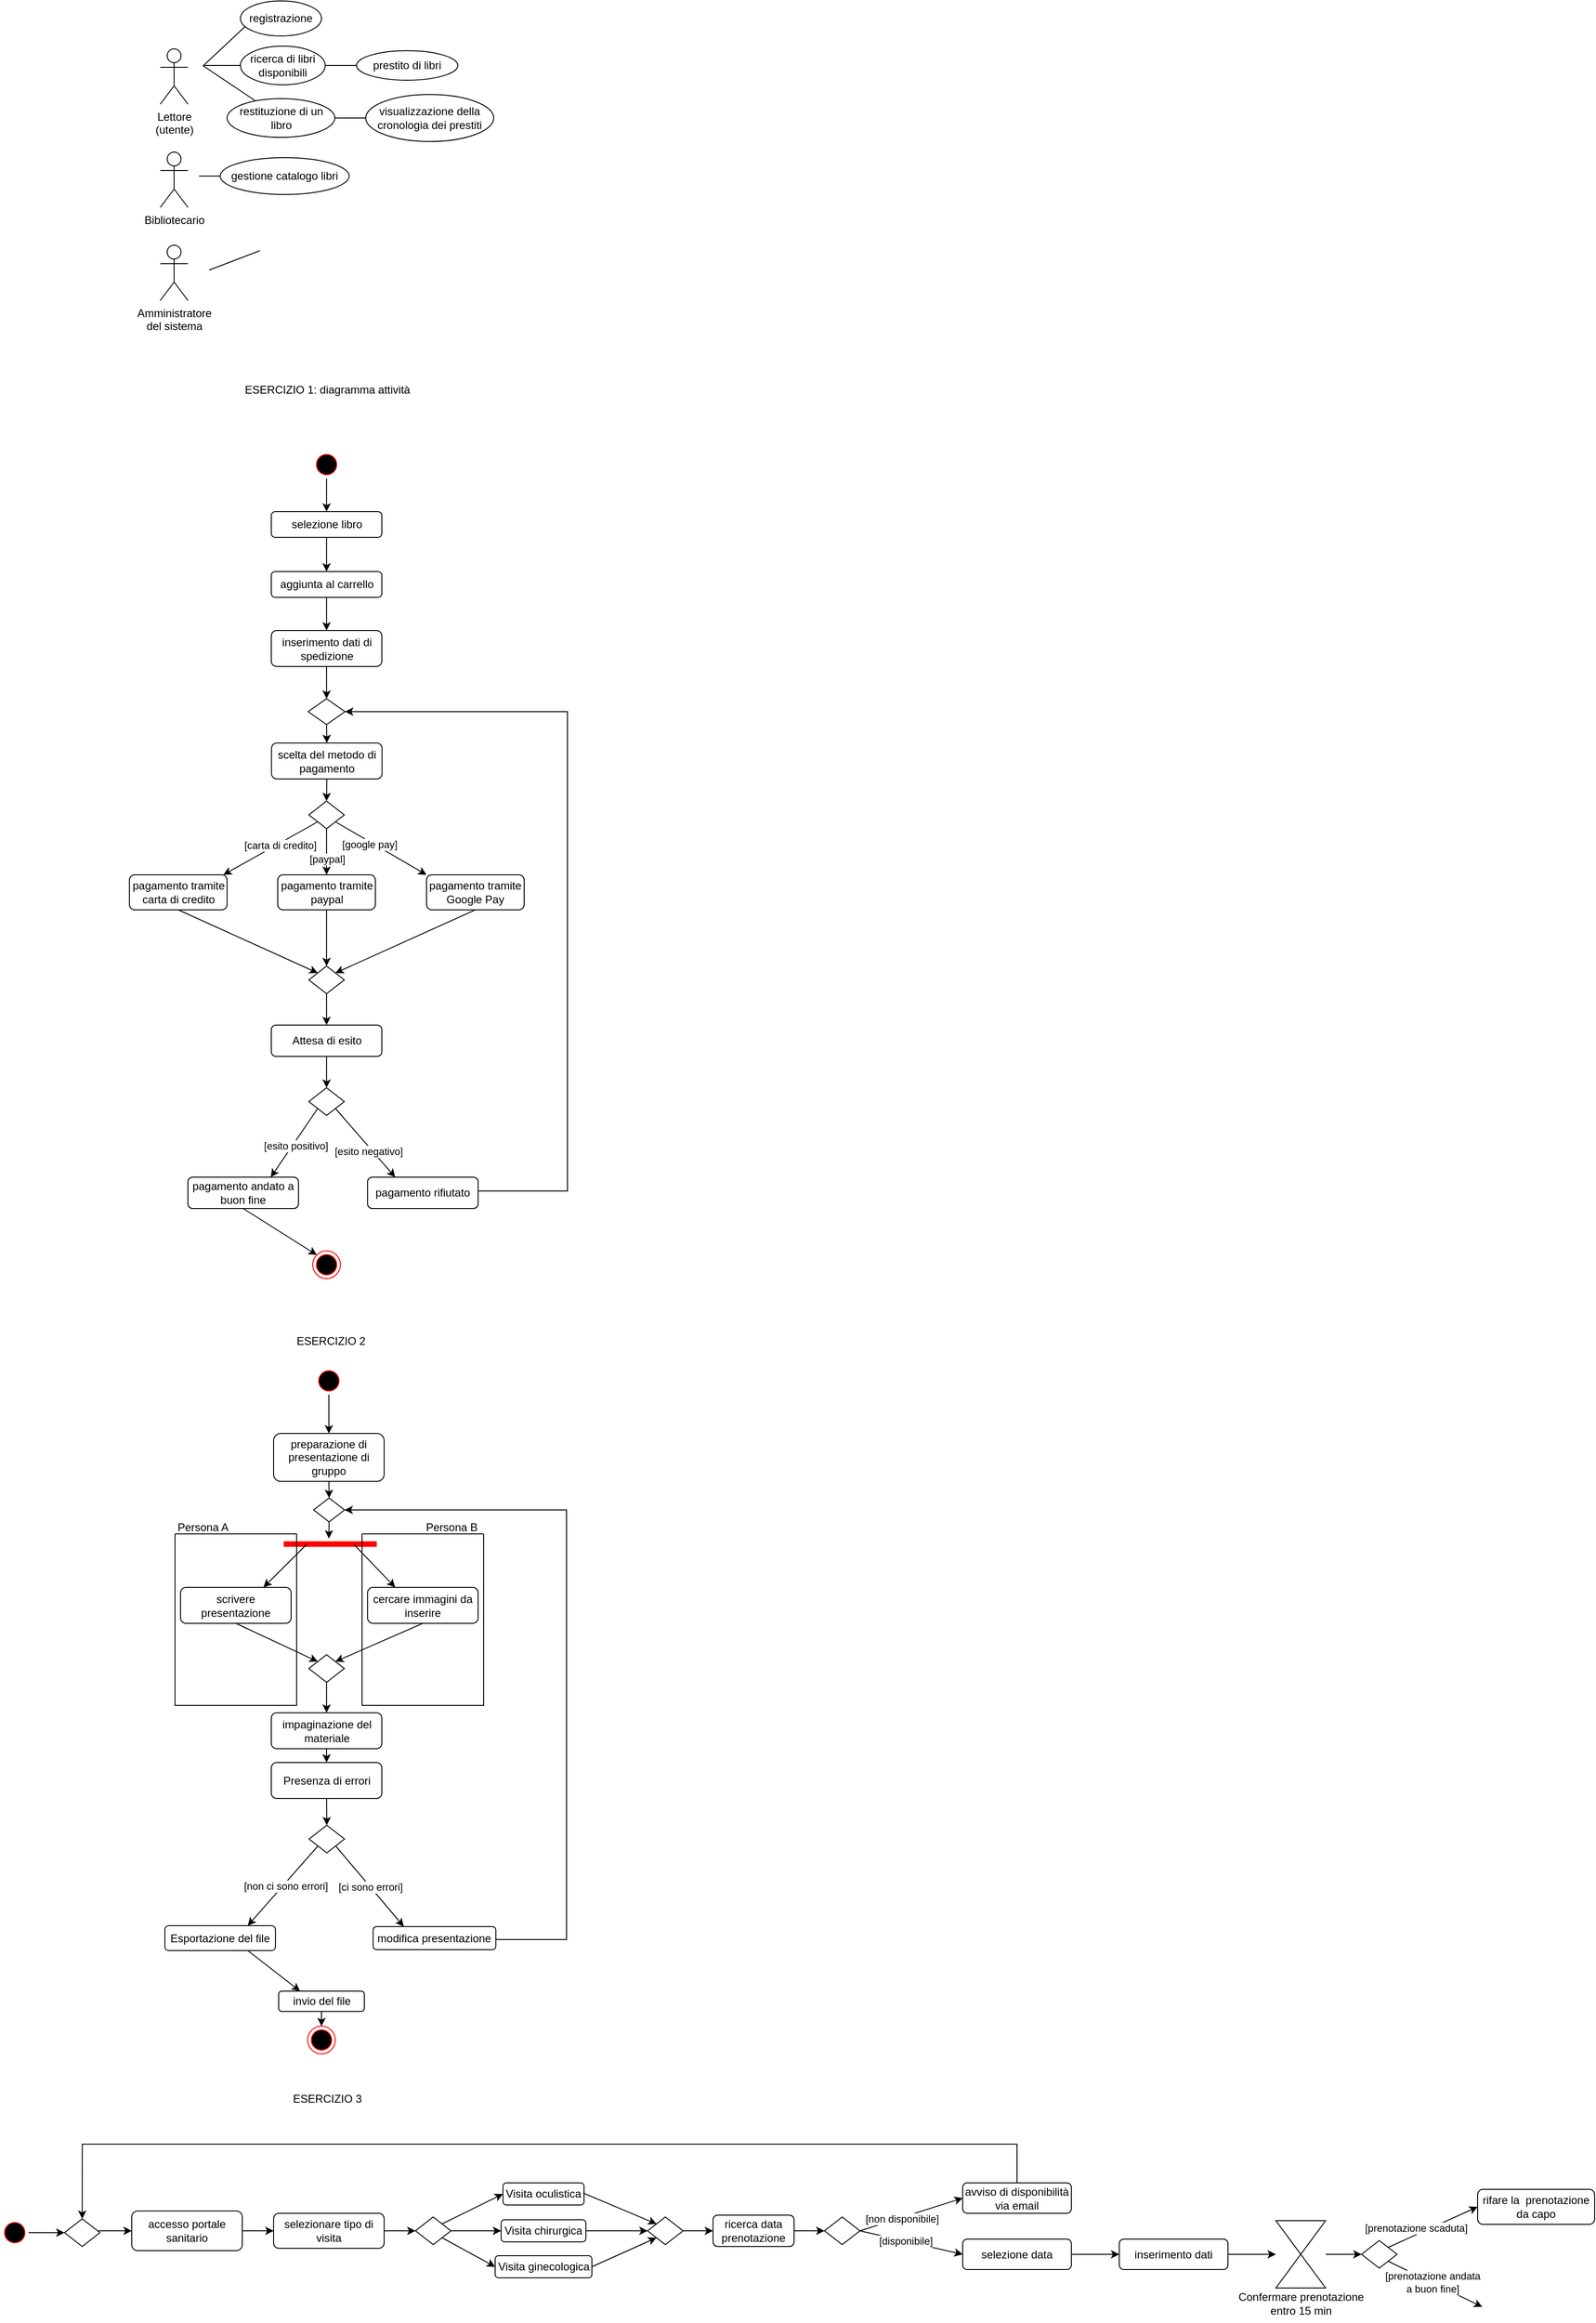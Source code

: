 <mxfile version="26.1.3">
  <diagram name="Page-1" id="4zOrk3SysmSLn5G8nSdS">
    <mxGraphModel dx="1563" dy="1554" grid="0" gridSize="10" guides="1" tooltips="1" connect="1" arrows="1" fold="1" page="0" pageScale="1" pageWidth="827" pageHeight="1169" math="0" shadow="0">
      <root>
        <mxCell id="0" />
        <mxCell id="1" parent="0" />
        <mxCell id="yy7elqos4AXIlPJkgYCK-2" value="Lettore&lt;div&gt;(utente)&lt;/div&gt;" style="shape=umlActor;verticalLabelPosition=bottom;verticalAlign=top;html=1;outlineConnect=0;" parent="1" vertex="1">
          <mxGeometry x="-837" y="-932" width="30" height="60" as="geometry" />
        </mxCell>
        <mxCell id="yy7elqos4AXIlPJkgYCK-3" value="" style="endArrow=none;html=1;rounded=0;fontSize=12;startSize=8;endSize=8;curved=1;" parent="1" edge="1">
          <mxGeometry width="50" height="50" relative="1" as="geometry">
            <mxPoint x="-790" y="-914" as="sourcePoint" />
            <mxPoint x="-743" y="-958" as="targetPoint" />
          </mxGeometry>
        </mxCell>
        <mxCell id="yy7elqos4AXIlPJkgYCK-4" value="registrazione" style="ellipse;whiteSpace=wrap;html=1;" parent="1" vertex="1">
          <mxGeometry x="-750" y="-984" width="88" height="38" as="geometry" />
        </mxCell>
        <mxCell id="yy7elqos4AXIlPJkgYCK-6" value="" style="endArrow=none;html=1;rounded=0;fontSize=12;startSize=8;endSize=8;curved=1;" parent="1" target="yy7elqos4AXIlPJkgYCK-7" edge="1">
          <mxGeometry width="50" height="50" relative="1" as="geometry">
            <mxPoint x="-789" y="-914" as="sourcePoint" />
            <mxPoint x="-707" y="-911" as="targetPoint" />
          </mxGeometry>
        </mxCell>
        <mxCell id="yy7elqos4AXIlPJkgYCK-7" value="ricerca di libri disponibili" style="ellipse;whiteSpace=wrap;html=1;" parent="1" vertex="1">
          <mxGeometry x="-750" y="-935" width="92" height="42" as="geometry" />
        </mxCell>
        <mxCell id="yy7elqos4AXIlPJkgYCK-9" value="prestito di libri" style="ellipse;whiteSpace=wrap;html=1;" parent="1" vertex="1">
          <mxGeometry x="-624" y="-930" width="110" height="32" as="geometry" />
        </mxCell>
        <mxCell id="yy7elqos4AXIlPJkgYCK-15" value="" style="endArrow=none;html=1;rounded=0;fontSize=12;startSize=8;endSize=8;curved=1;" parent="1" target="yy7elqos4AXIlPJkgYCK-16" edge="1">
          <mxGeometry width="50" height="50" relative="1" as="geometry">
            <mxPoint x="-791" y="-914" as="sourcePoint" />
            <mxPoint x="-788" y="-912" as="targetPoint" />
          </mxGeometry>
        </mxCell>
        <mxCell id="yy7elqos4AXIlPJkgYCK-16" value="restituzione di un libro" style="ellipse;whiteSpace=wrap;html=1;" parent="1" vertex="1">
          <mxGeometry x="-764.5" y="-878" width="117" height="42" as="geometry" />
        </mxCell>
        <mxCell id="yy7elqos4AXIlPJkgYCK-17" value="visualizzazione della cronologia dei prestiti" style="ellipse;whiteSpace=wrap;html=1;" parent="1" vertex="1">
          <mxGeometry x="-614" y="-882.5" width="139" height="51" as="geometry" />
        </mxCell>
        <mxCell id="yy7elqos4AXIlPJkgYCK-20" value="gestione catalogo libri" style="ellipse;whiteSpace=wrap;html=1;" parent="1" vertex="1">
          <mxGeometry x="-772" y="-814" width="140" height="40" as="geometry" />
        </mxCell>
        <mxCell id="yy7elqos4AXIlPJkgYCK-21" value="Bibliotecario" style="shape=umlActor;verticalLabelPosition=bottom;verticalAlign=top;html=1;" parent="1" vertex="1">
          <mxGeometry x="-837" y="-820" width="30" height="60" as="geometry" />
        </mxCell>
        <mxCell id="yy7elqos4AXIlPJkgYCK-29" value="" style="endArrow=none;html=1;rounded=0;fontSize=12;startSize=8;endSize=8;curved=1;exitX=1;exitY=0.5;exitDx=0;exitDy=0;entryX=0;entryY=0.5;entryDx=0;entryDy=0;" parent="1" source="yy7elqos4AXIlPJkgYCK-7" target="yy7elqos4AXIlPJkgYCK-9" edge="1">
          <mxGeometry width="50" height="50" relative="1" as="geometry">
            <mxPoint x="-621" y="-870" as="sourcePoint" />
            <mxPoint x="-571" y="-920" as="targetPoint" />
          </mxGeometry>
        </mxCell>
        <mxCell id="yy7elqos4AXIlPJkgYCK-30" value="" style="endArrow=none;html=1;rounded=0;fontSize=12;startSize=8;endSize=8;curved=1;exitX=1;exitY=0.5;exitDx=0;exitDy=0;entryX=0;entryY=0.5;entryDx=0;entryDy=0;" parent="1" source="yy7elqos4AXIlPJkgYCK-16" target="yy7elqos4AXIlPJkgYCK-17" edge="1">
          <mxGeometry width="50" height="50" relative="1" as="geometry">
            <mxPoint x="-621" y="-870" as="sourcePoint" />
            <mxPoint x="-571" y="-920" as="targetPoint" />
          </mxGeometry>
        </mxCell>
        <mxCell id="yy7elqos4AXIlPJkgYCK-32" value="" style="endArrow=none;html=1;rounded=0;fontSize=12;startSize=8;endSize=8;curved=1;exitX=0;exitY=0.5;exitDx=0;exitDy=0;" parent="1" source="yy7elqos4AXIlPJkgYCK-20" edge="1">
          <mxGeometry width="50" height="50" relative="1" as="geometry">
            <mxPoint x="-465" y="-847" as="sourcePoint" />
            <mxPoint x="-795" y="-794" as="targetPoint" />
          </mxGeometry>
        </mxCell>
        <mxCell id="_VMY83RckrZVD7nB7sy7-1" value="Amministratore&lt;div&gt;del sistema&lt;/div&gt;" style="shape=umlActor;verticalLabelPosition=bottom;verticalAlign=top;html=1;outlineConnect=0;" parent="1" vertex="1">
          <mxGeometry x="-837" y="-719" width="30" height="60" as="geometry" />
        </mxCell>
        <mxCell id="_VMY83RckrZVD7nB7sy7-3" value="" style="endArrow=none;html=1;rounded=0;fontSize=12;startSize=8;endSize=8;curved=1;" parent="1" edge="1">
          <mxGeometry width="50" height="50" relative="1" as="geometry">
            <mxPoint x="-784" y="-692" as="sourcePoint" />
            <mxPoint x="-729" y="-713" as="targetPoint" />
          </mxGeometry>
        </mxCell>
        <mxCell id="0n0tOVF3yzmlPa2JFApL-1" value="" style="ellipse;html=1;shape=startState;fillColor=#000000;strokeColor=#ff0000;" vertex="1" parent="1">
          <mxGeometry x="-671.5" y="-496" width="30" height="30" as="geometry" />
        </mxCell>
        <mxCell id="0n0tOVF3yzmlPa2JFApL-2" value="" style="ellipse;html=1;shape=endState;fillColor=#000000;strokeColor=#ff0000;" vertex="1" parent="1">
          <mxGeometry x="-671.5" y="372" width="30" height="30" as="geometry" />
        </mxCell>
        <mxCell id="0n0tOVF3yzmlPa2JFApL-3" value="ESERCIZIO 1: diagramma attività" style="text;html=1;align=center;verticalAlign=middle;resizable=0;points=[];autosize=1;strokeColor=none;fillColor=none;" vertex="1" parent="1">
          <mxGeometry x="-755" y="-575" width="197" height="26" as="geometry" />
        </mxCell>
        <mxCell id="0n0tOVF3yzmlPa2JFApL-6" value="" style="endArrow=classic;html=1;rounded=0;exitX=0.5;exitY=1;exitDx=0;exitDy=0;entryX=0.5;entryY=0;entryDx=0;entryDy=0;" edge="1" parent="1" source="0n0tOVF3yzmlPa2JFApL-1" target="0n0tOVF3yzmlPa2JFApL-7">
          <mxGeometry width="50" height="50" relative="1" as="geometry">
            <mxPoint x="-845" y="-436" as="sourcePoint" />
            <mxPoint x="-656" y="-389" as="targetPoint" />
          </mxGeometry>
        </mxCell>
        <mxCell id="0n0tOVF3yzmlPa2JFApL-7" value="selezione libro" style="rounded=1;whiteSpace=wrap;html=1;" vertex="1" parent="1">
          <mxGeometry x="-716.5" y="-430" width="120" height="28" as="geometry" />
        </mxCell>
        <mxCell id="0n0tOVF3yzmlPa2JFApL-9" value="aggiunta al carrello" style="rounded=1;whiteSpace=wrap;html=1;" vertex="1" parent="1">
          <mxGeometry x="-716.5" y="-365" width="120" height="28" as="geometry" />
        </mxCell>
        <mxCell id="0n0tOVF3yzmlPa2JFApL-10" value="" style="endArrow=classic;html=1;rounded=0;exitX=0.5;exitY=1;exitDx=0;exitDy=0;entryX=0.5;entryY=0;entryDx=0;entryDy=0;" edge="1" parent="1" source="0n0tOVF3yzmlPa2JFApL-7" target="0n0tOVF3yzmlPa2JFApL-9">
          <mxGeometry width="50" height="50" relative="1" as="geometry">
            <mxPoint x="-809" y="-349" as="sourcePoint" />
            <mxPoint x="-759" y="-399" as="targetPoint" />
          </mxGeometry>
        </mxCell>
        <mxCell id="0n0tOVF3yzmlPa2JFApL-11" value="" style="endArrow=classic;html=1;rounded=0;exitX=0.5;exitY=1;exitDx=0;exitDy=0;entryX=0.5;entryY=0;entryDx=0;entryDy=0;" edge="1" parent="1" source="0n0tOVF3yzmlPa2JFApL-9" target="0n0tOVF3yzmlPa2JFApL-12">
          <mxGeometry width="50" height="50" relative="1" as="geometry">
            <mxPoint x="-703" y="-174" as="sourcePoint" />
            <mxPoint x="-656" y="-213" as="targetPoint" />
          </mxGeometry>
        </mxCell>
        <mxCell id="0n0tOVF3yzmlPa2JFApL-12" value="inserimento dati di spedizione" style="rounded=1;whiteSpace=wrap;html=1;" vertex="1" parent="1">
          <mxGeometry x="-716.5" y="-301" width="120" height="39" as="geometry" />
        </mxCell>
        <mxCell id="0n0tOVF3yzmlPa2JFApL-13" value="" style="rhombus;whiteSpace=wrap;html=1;" vertex="1" parent="1">
          <mxGeometry x="-675.75" y="-116" width="38.5" height="30" as="geometry" />
        </mxCell>
        <mxCell id="0n0tOVF3yzmlPa2JFApL-14" value="" style="endArrow=classic;html=1;rounded=0;exitX=0.5;exitY=1;exitDx=0;exitDy=0;entryX=0.5;entryY=0;entryDx=0;entryDy=0;" edge="1" parent="1" source="0n0tOVF3yzmlPa2JFApL-158" target="0n0tOVF3yzmlPa2JFApL-24">
          <mxGeometry width="50" height="50" relative="1" as="geometry">
            <mxPoint x="-703" y="-174" as="sourcePoint" />
            <mxPoint x="-656" y="-228" as="targetPoint" />
          </mxGeometry>
        </mxCell>
        <mxCell id="0n0tOVF3yzmlPa2JFApL-15" value="" style="endArrow=classic;html=1;rounded=0;exitX=1;exitY=1;exitDx=0;exitDy=0;entryX=0;entryY=0;entryDx=0;entryDy=0;" edge="1" parent="1" source="0n0tOVF3yzmlPa2JFApL-13" target="0n0tOVF3yzmlPa2JFApL-22">
          <mxGeometry width="50" height="50" relative="1" as="geometry">
            <mxPoint x="-782" y="-99" as="sourcePoint" />
            <mxPoint x="-574" y="-35" as="targetPoint" />
          </mxGeometry>
        </mxCell>
        <mxCell id="0n0tOVF3yzmlPa2JFApL-60" value="[google pay]" style="edgeLabel;html=1;align=center;verticalAlign=middle;resizable=0;points=[];" vertex="1" connectable="0" parent="0n0tOVF3yzmlPa2JFApL-15">
          <mxGeometry x="-0.233" y="-2" relative="1" as="geometry">
            <mxPoint as="offset" />
          </mxGeometry>
        </mxCell>
        <mxCell id="0n0tOVF3yzmlPa2JFApL-16" value="" style="endArrow=classic;html=1;rounded=0;exitX=0.5;exitY=1;exitDx=0;exitDy=0;entryX=0.5;entryY=0;entryDx=0;entryDy=0;" edge="1" parent="1" source="0n0tOVF3yzmlPa2JFApL-13" target="0n0tOVF3yzmlPa2JFApL-21">
          <mxGeometry width="50" height="50" relative="1" as="geometry">
            <mxPoint x="-682" y="-33" as="sourcePoint" />
            <mxPoint x="-656" y="-27" as="targetPoint" />
          </mxGeometry>
        </mxCell>
        <mxCell id="0n0tOVF3yzmlPa2JFApL-62" value="[paypal]" style="edgeLabel;html=1;align=center;verticalAlign=middle;resizable=0;points=[];" vertex="1" connectable="0" parent="0n0tOVF3yzmlPa2JFApL-16">
          <mxGeometry x="0.317" relative="1" as="geometry">
            <mxPoint as="offset" />
          </mxGeometry>
        </mxCell>
        <mxCell id="0n0tOVF3yzmlPa2JFApL-17" value="" style="endArrow=classic;html=1;rounded=0;exitX=0;exitY=1;exitDx=0;exitDy=0;entryX=1;entryY=0;entryDx=0;entryDy=0;" edge="1" parent="1" source="0n0tOVF3yzmlPa2JFApL-13">
          <mxGeometry width="50" height="50" relative="1" as="geometry">
            <mxPoint x="-670.125" y="-125.5" as="sourcePoint" />
            <mxPoint x="-768.5" y="-36" as="targetPoint" />
          </mxGeometry>
        </mxCell>
        <mxCell id="0n0tOVF3yzmlPa2JFApL-58" value="[carta di credito]" style="edgeLabel;html=1;align=center;verticalAlign=middle;resizable=0;points=[];" vertex="1" connectable="0" parent="0n0tOVF3yzmlPa2JFApL-17">
          <mxGeometry x="-0.178" y="2" relative="1" as="geometry">
            <mxPoint as="offset" />
          </mxGeometry>
        </mxCell>
        <mxCell id="0n0tOVF3yzmlPa2JFApL-18" value="pagamento tramite carta di credito" style="rounded=1;whiteSpace=wrap;html=1;" vertex="1" parent="1">
          <mxGeometry x="-870.5" y="-36" width="106" height="38" as="geometry" />
        </mxCell>
        <mxCell id="0n0tOVF3yzmlPa2JFApL-21" value="pagamento tramite paypal" style="rounded=1;whiteSpace=wrap;html=1;" vertex="1" parent="1">
          <mxGeometry x="-709.5" y="-36" width="106" height="38" as="geometry" />
        </mxCell>
        <mxCell id="0n0tOVF3yzmlPa2JFApL-22" value="pagamento tramite&lt;div&gt;Google Pay&lt;/div&gt;" style="rounded=1;whiteSpace=wrap;html=1;" vertex="1" parent="1">
          <mxGeometry x="-548" y="-36" width="106" height="38" as="geometry" />
        </mxCell>
        <mxCell id="0n0tOVF3yzmlPa2JFApL-24" value="scelta del metodo di pagamento" style="rounded=1;whiteSpace=wrap;html=1;" vertex="1" parent="1">
          <mxGeometry x="-716.25" y="-179" width="120" height="39" as="geometry" />
        </mxCell>
        <mxCell id="0n0tOVF3yzmlPa2JFApL-29" value="" style="endArrow=classic;html=1;rounded=0;exitX=0.5;exitY=1;exitDx=0;exitDy=0;entryX=0.5;entryY=0;entryDx=0;entryDy=0;" edge="1" parent="1" source="0n0tOVF3yzmlPa2JFApL-24" target="0n0tOVF3yzmlPa2JFApL-13">
          <mxGeometry width="50" height="50" relative="1" as="geometry">
            <mxPoint x="-703" y="-174" as="sourcePoint" />
            <mxPoint x="-653" y="-224" as="targetPoint" />
          </mxGeometry>
        </mxCell>
        <mxCell id="0n0tOVF3yzmlPa2JFApL-38" value="" style="endArrow=classic;html=1;rounded=0;exitX=0.5;exitY=1;exitDx=0;exitDy=0;entryX=0;entryY=0;entryDx=0;entryDy=0;" edge="1" parent="1" source="0n0tOVF3yzmlPa2JFApL-18" target="0n0tOVF3yzmlPa2JFApL-40">
          <mxGeometry width="50" height="50" relative="1" as="geometry">
            <mxPoint x="-696" y="26" as="sourcePoint" />
            <mxPoint x="-695" y="60" as="targetPoint" />
          </mxGeometry>
        </mxCell>
        <mxCell id="0n0tOVF3yzmlPa2JFApL-40" value="" style="rhombus;whiteSpace=wrap;html=1;" vertex="1" parent="1">
          <mxGeometry x="-675.75" y="63" width="38.5" height="30" as="geometry" />
        </mxCell>
        <mxCell id="0n0tOVF3yzmlPa2JFApL-41" value="" style="endArrow=classic;html=1;rounded=0;exitX=0.5;exitY=1;exitDx=0;exitDy=0;entryX=0.5;entryY=0;entryDx=0;entryDy=0;" edge="1" parent="1" source="0n0tOVF3yzmlPa2JFApL-21" target="0n0tOVF3yzmlPa2JFApL-40">
          <mxGeometry width="50" height="50" relative="1" as="geometry">
            <mxPoint x="-807" y="12" as="sourcePoint" />
            <mxPoint x="-649" y="49" as="targetPoint" />
          </mxGeometry>
        </mxCell>
        <mxCell id="0n0tOVF3yzmlPa2JFApL-42" value="" style="endArrow=classic;html=1;rounded=0;exitX=0.5;exitY=1;exitDx=0;exitDy=0;entryX=1;entryY=0;entryDx=0;entryDy=0;" edge="1" parent="1" source="0n0tOVF3yzmlPa2JFApL-22" target="0n0tOVF3yzmlPa2JFApL-40">
          <mxGeometry width="50" height="50" relative="1" as="geometry">
            <mxPoint x="-646" y="12" as="sourcePoint" />
            <mxPoint x="-646" y="73" as="targetPoint" />
          </mxGeometry>
        </mxCell>
        <mxCell id="0n0tOVF3yzmlPa2JFApL-43" value="" style="endArrow=classic;html=1;rounded=0;exitX=0.5;exitY=1;exitDx=0;exitDy=0;entryX=0.5;entryY=0;entryDx=0;entryDy=0;" edge="1" parent="1" source="0n0tOVF3yzmlPa2JFApL-40" target="0n0tOVF3yzmlPa2JFApL-44">
          <mxGeometry width="50" height="50" relative="1" as="geometry">
            <mxPoint x="-654" y="94" as="sourcePoint" />
            <mxPoint x="-656" y="143" as="targetPoint" />
          </mxGeometry>
        </mxCell>
        <mxCell id="0n0tOVF3yzmlPa2JFApL-44" value="Attesa di esito" style="rounded=1;whiteSpace=wrap;html=1;" vertex="1" parent="1">
          <mxGeometry x="-716.5" y="127" width="120" height="34" as="geometry" />
        </mxCell>
        <mxCell id="0n0tOVF3yzmlPa2JFApL-45" value="" style="endArrow=classic;html=1;rounded=0;exitX=0.5;exitY=1;exitDx=0;exitDy=0;entryX=0.5;entryY=0;entryDx=0;entryDy=0;" edge="1" parent="1" source="0n0tOVF3yzmlPa2JFApL-44" target="0n0tOVF3yzmlPa2JFApL-48">
          <mxGeometry width="50" height="50" relative="1" as="geometry">
            <mxPoint x="-696" y="226" as="sourcePoint" />
            <mxPoint x="-656" y="209" as="targetPoint" />
          </mxGeometry>
        </mxCell>
        <mxCell id="0n0tOVF3yzmlPa2JFApL-47" value="pagamento andato a buon fine" style="rounded=1;whiteSpace=wrap;html=1;" vertex="1" parent="1">
          <mxGeometry x="-807" y="292" width="120" height="34" as="geometry" />
        </mxCell>
        <mxCell id="0n0tOVF3yzmlPa2JFApL-48" value="" style="rhombus;whiteSpace=wrap;html=1;" vertex="1" parent="1">
          <mxGeometry x="-675.75" y="195" width="38.5" height="30" as="geometry" />
        </mxCell>
        <mxCell id="0n0tOVF3yzmlPa2JFApL-57" style="edgeStyle=orthogonalEdgeStyle;rounded=0;orthogonalLoop=1;jettySize=auto;html=1;exitX=1;exitY=0.5;exitDx=0;exitDy=0;entryX=1;entryY=0.5;entryDx=0;entryDy=0;" edge="1" parent="1" source="0n0tOVF3yzmlPa2JFApL-50" target="0n0tOVF3yzmlPa2JFApL-158">
          <mxGeometry relative="1" as="geometry">
            <mxPoint x="-262" y="-207" as="targetPoint" />
            <Array as="points">
              <mxPoint x="-492" y="307" />
              <mxPoint x="-395" y="307" />
              <mxPoint x="-395" y="-213" />
            </Array>
          </mxGeometry>
        </mxCell>
        <mxCell id="0n0tOVF3yzmlPa2JFApL-50" value="pagamento rifiutato" style="rounded=1;whiteSpace=wrap;html=1;" vertex="1" parent="1">
          <mxGeometry x="-612" y="292" width="120" height="34" as="geometry" />
        </mxCell>
        <mxCell id="0n0tOVF3yzmlPa2JFApL-51" value="" style="endArrow=classic;html=1;rounded=0;exitX=0;exitY=1;exitDx=0;exitDy=0;entryX=0.75;entryY=0;entryDx=0;entryDy=0;" edge="1" parent="1" source="0n0tOVF3yzmlPa2JFApL-48" target="0n0tOVF3yzmlPa2JFApL-47">
          <mxGeometry width="50" height="50" relative="1" as="geometry">
            <mxPoint x="-646" y="169" as="sourcePoint" />
            <mxPoint x="-646" y="205" as="targetPoint" />
          </mxGeometry>
        </mxCell>
        <mxCell id="0n0tOVF3yzmlPa2JFApL-87" value="[esito positivo]" style="edgeLabel;html=1;align=center;verticalAlign=middle;resizable=0;points=[];" vertex="1" connectable="0" parent="0n0tOVF3yzmlPa2JFApL-51">
          <mxGeometry x="-0.111" y="2" relative="1" as="geometry">
            <mxPoint x="-3" y="6" as="offset" />
          </mxGeometry>
        </mxCell>
        <mxCell id="0n0tOVF3yzmlPa2JFApL-52" value="" style="endArrow=classic;html=1;rounded=0;exitX=1;exitY=1;exitDx=0;exitDy=0;entryX=0.25;entryY=0;entryDx=0;entryDy=0;" edge="1" parent="1" source="0n0tOVF3yzmlPa2JFApL-48" target="0n0tOVF3yzmlPa2JFApL-50">
          <mxGeometry width="50" height="50" relative="1" as="geometry">
            <mxPoint x="-656" y="228" as="sourcePoint" />
            <mxPoint x="-691" y="275" as="targetPoint" />
          </mxGeometry>
        </mxCell>
        <mxCell id="0n0tOVF3yzmlPa2JFApL-88" value="[esito negativo]" style="edgeLabel;html=1;align=center;verticalAlign=middle;resizable=0;points=[];" vertex="1" connectable="0" parent="0n0tOVF3yzmlPa2JFApL-52">
          <mxGeometry x="0.296" relative="1" as="geometry">
            <mxPoint x="-6" y="-2" as="offset" />
          </mxGeometry>
        </mxCell>
        <mxCell id="0n0tOVF3yzmlPa2JFApL-53" value="" style="endArrow=classic;html=1;rounded=0;entryX=0;entryY=0;entryDx=0;entryDy=0;exitX=0.5;exitY=1;exitDx=0;exitDy=0;" edge="1" parent="1" source="0n0tOVF3yzmlPa2JFApL-47" target="0n0tOVF3yzmlPa2JFApL-2">
          <mxGeometry width="50" height="50" relative="1" as="geometry">
            <mxPoint x="-728" y="302" as="sourcePoint" />
            <mxPoint x="-681" y="285" as="targetPoint" />
          </mxGeometry>
        </mxCell>
        <mxCell id="0n0tOVF3yzmlPa2JFApL-63" value="ESERCIZIO 2" style="text;html=1;align=center;verticalAlign=middle;resizable=0;points=[];autosize=1;strokeColor=none;fillColor=none;" vertex="1" parent="1">
          <mxGeometry x="-699" y="457" width="93" height="26" as="geometry" />
        </mxCell>
        <mxCell id="0n0tOVF3yzmlPa2JFApL-64" value="" style="ellipse;html=1;shape=endState;fillColor=#000000;strokeColor=#ff0000;" vertex="1" parent="1">
          <mxGeometry x="-677" y="1213" width="30" height="30" as="geometry" />
        </mxCell>
        <mxCell id="0n0tOVF3yzmlPa2JFApL-69" value="" style="ellipse;html=1;shape=startState;fillColor=#000000;strokeColor=#ff0000;" vertex="1" parent="1">
          <mxGeometry x="-669" y="498" width="30" height="30" as="geometry" />
        </mxCell>
        <mxCell id="0n0tOVF3yzmlPa2JFApL-74" value="" style="shape=line;html=1;strokeWidth=6;strokeColor=#ff0000;" vertex="1" parent="1">
          <mxGeometry x="-703" y="685" width="101" height="10" as="geometry" />
        </mxCell>
        <mxCell id="0n0tOVF3yzmlPa2JFApL-79" value="" style="endArrow=classic;html=1;rounded=0;exitX=0.25;exitY=0.5;exitDx=0;exitDy=0;exitPerimeter=0;entryX=0.75;entryY=0;entryDx=0;entryDy=0;" edge="1" parent="1" source="0n0tOVF3yzmlPa2JFApL-74" target="0n0tOVF3yzmlPa2JFApL-82">
          <mxGeometry width="50" height="50" relative="1" as="geometry">
            <mxPoint x="-661" y="626" as="sourcePoint" />
            <mxPoint x="-679" y="629" as="targetPoint" />
          </mxGeometry>
        </mxCell>
        <mxCell id="0n0tOVF3yzmlPa2JFApL-80" value="" style="endArrow=classic;html=1;rounded=0;exitX=0.75;exitY=0.5;exitDx=0;exitDy=0;exitPerimeter=0;fillColor=#FF0000;entryX=0.25;entryY=0;entryDx=0;entryDy=0;" edge="1" parent="1" source="0n0tOVF3yzmlPa2JFApL-74" target="0n0tOVF3yzmlPa2JFApL-83">
          <mxGeometry width="50" height="50" relative="1" as="geometry">
            <mxPoint x="-669" y="592" as="sourcePoint" />
            <mxPoint x="-629" y="628" as="targetPoint" />
          </mxGeometry>
        </mxCell>
        <mxCell id="0n0tOVF3yzmlPa2JFApL-82" value="scrivere presentazione" style="rounded=1;whiteSpace=wrap;html=1;" vertex="1" parent="1">
          <mxGeometry x="-815" y="737" width="120" height="39" as="geometry" />
        </mxCell>
        <mxCell id="0n0tOVF3yzmlPa2JFApL-83" value="cercare immagini da inserire" style="rounded=1;whiteSpace=wrap;html=1;" vertex="1" parent="1">
          <mxGeometry x="-612" y="737" width="120" height="39" as="geometry" />
        </mxCell>
        <mxCell id="0n0tOVF3yzmlPa2JFApL-90" value="impaginazione del materiale" style="rounded=1;whiteSpace=wrap;html=1;" vertex="1" parent="1">
          <mxGeometry x="-716.5" y="873" width="120" height="39" as="geometry" />
        </mxCell>
        <mxCell id="0n0tOVF3yzmlPa2JFApL-91" value="preparazione di presentazione di gruppo" style="rounded=1;whiteSpace=wrap;html=1;" vertex="1" parent="1">
          <mxGeometry x="-714" y="570" width="120" height="52" as="geometry" />
        </mxCell>
        <mxCell id="0n0tOVF3yzmlPa2JFApL-92" value="" style="endArrow=classic;html=1;rounded=0;exitX=0.5;exitY=1;exitDx=0;exitDy=0;entryX=0.5;entryY=0;entryDx=0;entryDy=0;" edge="1" parent="1" source="0n0tOVF3yzmlPa2JFApL-69" target="0n0tOVF3yzmlPa2JFApL-91">
          <mxGeometry width="50" height="50" relative="1" as="geometry">
            <mxPoint x="-671" y="726" as="sourcePoint" />
            <mxPoint x="-621" y="676" as="targetPoint" />
          </mxGeometry>
        </mxCell>
        <mxCell id="0n0tOVF3yzmlPa2JFApL-95" value="" style="endArrow=classic;html=1;rounded=0;exitX=0.5;exitY=1;exitDx=0;exitDy=0;entryX=0.485;entryY=-0.1;entryDx=0;entryDy=0;entryPerimeter=0;" edge="1" parent="1" source="0n0tOVF3yzmlPa2JFApL-160" target="0n0tOVF3yzmlPa2JFApL-74">
          <mxGeometry width="50" height="50" relative="1" as="geometry">
            <mxPoint x="-671" y="726" as="sourcePoint" />
            <mxPoint x="-621" y="676" as="targetPoint" />
          </mxGeometry>
        </mxCell>
        <mxCell id="0n0tOVF3yzmlPa2JFApL-96" value="" style="endArrow=classic;html=1;rounded=0;exitX=0.5;exitY=1;exitDx=0;exitDy=0;entryX=0;entryY=0;entryDx=0;entryDy=0;" edge="1" parent="1" source="0n0tOVF3yzmlPa2JFApL-82" target="0n0tOVF3yzmlPa2JFApL-98">
          <mxGeometry width="50" height="50" relative="1" as="geometry">
            <mxPoint x="-671" y="726" as="sourcePoint" />
            <mxPoint x="-684" y="809" as="targetPoint" />
          </mxGeometry>
        </mxCell>
        <mxCell id="0n0tOVF3yzmlPa2JFApL-98" value="" style="rhombus;whiteSpace=wrap;html=1;" vertex="1" parent="1">
          <mxGeometry x="-675.75" y="810" width="38.5" height="30" as="geometry" />
        </mxCell>
        <mxCell id="0n0tOVF3yzmlPa2JFApL-99" value="" style="endArrow=classic;html=1;rounded=0;exitX=0.5;exitY=1;exitDx=0;exitDy=0;entryX=1;entryY=0;entryDx=0;entryDy=0;" edge="1" parent="1" source="0n0tOVF3yzmlPa2JFApL-83" target="0n0tOVF3yzmlPa2JFApL-98">
          <mxGeometry width="50" height="50" relative="1" as="geometry">
            <mxPoint x="-745" y="786" as="sourcePoint" />
            <mxPoint x="-637" y="818" as="targetPoint" />
          </mxGeometry>
        </mxCell>
        <mxCell id="0n0tOVF3yzmlPa2JFApL-100" value="" style="endArrow=classic;html=1;rounded=0;exitX=0.5;exitY=1;exitDx=0;exitDy=0;entryX=0.5;entryY=0;entryDx=0;entryDy=0;" edge="1" parent="1" source="0n0tOVF3yzmlPa2JFApL-98" target="0n0tOVF3yzmlPa2JFApL-90">
          <mxGeometry width="50" height="50" relative="1" as="geometry">
            <mxPoint x="-671" y="826" as="sourcePoint" />
            <mxPoint x="-621" y="776" as="targetPoint" />
          </mxGeometry>
        </mxCell>
        <mxCell id="0n0tOVF3yzmlPa2JFApL-101" value="" style="rhombus;whiteSpace=wrap;html=1;" vertex="1" parent="1">
          <mxGeometry x="-675.5" y="995" width="38.5" height="30" as="geometry" />
        </mxCell>
        <mxCell id="0n0tOVF3yzmlPa2JFApL-103" value="" style="endArrow=classic;html=1;rounded=0;exitX=0.5;exitY=1;exitDx=0;exitDy=0;entryX=0.5;entryY=0;entryDx=0;entryDy=0;" edge="1" parent="1" source="0n0tOVF3yzmlPa2JFApL-162" target="0n0tOVF3yzmlPa2JFApL-101">
          <mxGeometry width="50" height="50" relative="1" as="geometry">
            <mxPoint x="-646" y="850" as="sourcePoint" />
            <mxPoint x="-646" y="883" as="targetPoint" />
          </mxGeometry>
        </mxCell>
        <mxCell id="0n0tOVF3yzmlPa2JFApL-104" value="" style="endArrow=classic;html=1;rounded=0;exitX=0;exitY=1;exitDx=0;exitDy=0;entryX=0.75;entryY=0;entryDx=0;entryDy=0;" edge="1" parent="1" source="0n0tOVF3yzmlPa2JFApL-101" target="0n0tOVF3yzmlPa2JFApL-106">
          <mxGeometry width="50" height="50" relative="1" as="geometry">
            <mxPoint x="-636" y="860" as="sourcePoint" />
            <mxPoint x="-690" y="997" as="targetPoint" />
          </mxGeometry>
        </mxCell>
        <mxCell id="0n0tOVF3yzmlPa2JFApL-164" value="[non ci sono errori]" style="edgeLabel;html=1;align=center;verticalAlign=middle;resizable=0;points=[];" vertex="1" connectable="0" parent="0n0tOVF3yzmlPa2JFApL-104">
          <mxGeometry x="-0.016" y="3" relative="1" as="geometry">
            <mxPoint y="-1" as="offset" />
          </mxGeometry>
        </mxCell>
        <mxCell id="0n0tOVF3yzmlPa2JFApL-105" value="" style="endArrow=classic;html=1;rounded=0;exitX=1;exitY=1;exitDx=0;exitDy=0;entryX=0.25;entryY=0;entryDx=0;entryDy=0;" edge="1" parent="1" source="0n0tOVF3yzmlPa2JFApL-101" target="0n0tOVF3yzmlPa2JFApL-107">
          <mxGeometry width="50" height="50" relative="1" as="geometry">
            <mxPoint x="-656" y="978" as="sourcePoint" />
            <mxPoint x="-623" y="996" as="targetPoint" />
          </mxGeometry>
        </mxCell>
        <mxCell id="0n0tOVF3yzmlPa2JFApL-165" value="[ci sono errori]" style="edgeLabel;html=1;align=center;verticalAlign=middle;resizable=0;points=[];" vertex="1" connectable="0" parent="0n0tOVF3yzmlPa2JFApL-105">
          <mxGeometry x="-0.076" y="-3" relative="1" as="geometry">
            <mxPoint x="5" y="2" as="offset" />
          </mxGeometry>
        </mxCell>
        <mxCell id="0n0tOVF3yzmlPa2JFApL-106" value="Esportazione del file" style="rounded=1;whiteSpace=wrap;html=1;" vertex="1" parent="1">
          <mxGeometry x="-832" y="1104" width="120" height="27" as="geometry" />
        </mxCell>
        <mxCell id="0n0tOVF3yzmlPa2JFApL-109" style="edgeStyle=orthogonalEdgeStyle;rounded=0;orthogonalLoop=1;jettySize=auto;html=1;entryX=1;entryY=0.5;entryDx=0;entryDy=0;exitX=1;exitY=0.5;exitDx=0;exitDy=0;" edge="1" parent="1" source="0n0tOVF3yzmlPa2JFApL-107" target="0n0tOVF3yzmlPa2JFApL-160">
          <mxGeometry relative="1" as="geometry">
            <Array as="points">
              <mxPoint x="-473" y="1119" />
              <mxPoint x="-396" y="1119" />
              <mxPoint x="-396" y="653" />
            </Array>
          </mxGeometry>
        </mxCell>
        <mxCell id="0n0tOVF3yzmlPa2JFApL-107" value="modifica presentazione" style="rounded=1;whiteSpace=wrap;html=1;" vertex="1" parent="1">
          <mxGeometry x="-606" y="1105" width="133.25" height="25" as="geometry" />
        </mxCell>
        <mxCell id="0n0tOVF3yzmlPa2JFApL-108" value="" style="endArrow=classic;html=1;rounded=0;exitX=0.75;exitY=1;exitDx=0;exitDy=0;entryX=0.25;entryY=0;entryDx=0;entryDy=0;" edge="1" parent="1" source="0n0tOVF3yzmlPa2JFApL-106" target="0n0tOVF3yzmlPa2JFApL-126">
          <mxGeometry width="50" height="50" relative="1" as="geometry">
            <mxPoint x="-671" y="1026" as="sourcePoint" />
            <mxPoint x="-621" y="976" as="targetPoint" />
          </mxGeometry>
        </mxCell>
        <mxCell id="0n0tOVF3yzmlPa2JFApL-121" value="" style="swimlane;startSize=0;" vertex="1" parent="1">
          <mxGeometry x="-618" y="679" width="132" height="186" as="geometry" />
        </mxCell>
        <mxCell id="0n0tOVF3yzmlPa2JFApL-122" value="" style="swimlane;startSize=0;" vertex="1" parent="1">
          <mxGeometry x="-821" y="679" width="132" height="186" as="geometry" />
        </mxCell>
        <mxCell id="0n0tOVF3yzmlPa2JFApL-124" value="Persona A" style="text;html=1;align=center;verticalAlign=middle;resizable=0;points=[];autosize=1;strokeColor=none;fillColor=none;" vertex="1" parent="1">
          <mxGeometry x="-828" y="659" width="73" height="26" as="geometry" />
        </mxCell>
        <mxCell id="0n0tOVF3yzmlPa2JFApL-125" value="Persona B" style="text;html=1;align=center;verticalAlign=middle;resizable=0;points=[];autosize=1;strokeColor=none;fillColor=none;" vertex="1" parent="1">
          <mxGeometry x="-558" y="659" width="74" height="26" as="geometry" />
        </mxCell>
        <mxCell id="0n0tOVF3yzmlPa2JFApL-126" value="invio del file" style="rounded=1;whiteSpace=wrap;html=1;" vertex="1" parent="1">
          <mxGeometry x="-708.5" y="1175" width="93" height="22" as="geometry" />
        </mxCell>
        <mxCell id="0n0tOVF3yzmlPa2JFApL-127" value="" style="endArrow=classic;html=1;rounded=0;exitX=0.5;exitY=1;exitDx=0;exitDy=0;entryX=0.5;entryY=0;entryDx=0;entryDy=0;" edge="1" parent="1" source="0n0tOVF3yzmlPa2JFApL-126" target="0n0tOVF3yzmlPa2JFApL-64">
          <mxGeometry width="50" height="50" relative="1" as="geometry">
            <mxPoint x="-712" y="1126" as="sourcePoint" />
            <mxPoint x="-662" y="1076" as="targetPoint" />
          </mxGeometry>
        </mxCell>
        <mxCell id="0n0tOVF3yzmlPa2JFApL-128" value="" style="ellipse;html=1;shape=startState;fillColor=#000000;strokeColor=#ff0000;" vertex="1" parent="1">
          <mxGeometry x="-1010" y="1422" width="30" height="30" as="geometry" />
        </mxCell>
        <mxCell id="0n0tOVF3yzmlPa2JFApL-130" value="ESERCIZIO 3" style="text;html=1;align=center;verticalAlign=middle;resizable=0;points=[];autosize=1;strokeColor=none;fillColor=none;" vertex="1" parent="1">
          <mxGeometry x="-703" y="1279" width="93" height="26" as="geometry" />
        </mxCell>
        <mxCell id="0n0tOVF3yzmlPa2JFApL-132" value="accesso portale sanitario" style="rounded=1;whiteSpace=wrap;html=1;" vertex="1" parent="1">
          <mxGeometry x="-868" y="1413.5" width="120" height="43" as="geometry" />
        </mxCell>
        <mxCell id="0n0tOVF3yzmlPa2JFApL-133" value="" style="endArrow=classic;html=1;rounded=0;exitX=1;exitY=0.5;exitDx=0;exitDy=0;entryX=0;entryY=0.5;entryDx=0;entryDy=0;" edge="1" parent="1" source="0n0tOVF3yzmlPa2JFApL-128" target="0n0tOVF3yzmlPa2JFApL-195">
          <mxGeometry width="50" height="50" relative="1" as="geometry">
            <mxPoint x="-646.5" y="1424" as="sourcePoint" />
            <mxPoint x="-963" y="1435" as="targetPoint" />
          </mxGeometry>
        </mxCell>
        <mxCell id="0n0tOVF3yzmlPa2JFApL-134" value="selezionare tipo di visita" style="rounded=1;whiteSpace=wrap;html=1;" vertex="1" parent="1">
          <mxGeometry x="-714" y="1416" width="120" height="38" as="geometry" />
        </mxCell>
        <mxCell id="0n0tOVF3yzmlPa2JFApL-135" value="" style="endArrow=classic;html=1;rounded=0;exitX=1;exitY=0.5;exitDx=0;exitDy=0;entryX=0;entryY=0.5;entryDx=0;entryDy=0;" edge="1" parent="1" source="0n0tOVF3yzmlPa2JFApL-132" target="0n0tOVF3yzmlPa2JFApL-134">
          <mxGeometry width="50" height="50" relative="1" as="geometry">
            <mxPoint x="-700" y="1570" as="sourcePoint" />
            <mxPoint x="-650" y="1520" as="targetPoint" />
          </mxGeometry>
        </mxCell>
        <mxCell id="0n0tOVF3yzmlPa2JFApL-136" value="" style="rhombus;whiteSpace=wrap;html=1;" vertex="1" parent="1">
          <mxGeometry x="-560" y="1420" width="38.5" height="30" as="geometry" />
        </mxCell>
        <mxCell id="0n0tOVF3yzmlPa2JFApL-137" value="" style="endArrow=classic;html=1;rounded=0;exitX=1;exitY=0.5;exitDx=0;exitDy=0;entryX=0;entryY=0.5;entryDx=0;entryDy=0;" edge="1" parent="1" source="0n0tOVF3yzmlPa2JFApL-134" target="0n0tOVF3yzmlPa2JFApL-136">
          <mxGeometry width="50" height="50" relative="1" as="geometry">
            <mxPoint x="-646" y="1452" as="sourcePoint" />
            <mxPoint x="-646" y="1484" as="targetPoint" />
          </mxGeometry>
        </mxCell>
        <mxCell id="0n0tOVF3yzmlPa2JFApL-138" value="Visita chirurgica" style="rounded=1;whiteSpace=wrap;html=1;" vertex="1" parent="1">
          <mxGeometry x="-467" y="1423" width="92" height="24" as="geometry" />
        </mxCell>
        <mxCell id="0n0tOVF3yzmlPa2JFApL-141" value="Visita ginecologica" style="rounded=1;whiteSpace=wrap;html=1;" vertex="1" parent="1">
          <mxGeometry x="-473.5" y="1462" width="105" height="24" as="geometry" />
        </mxCell>
        <mxCell id="0n0tOVF3yzmlPa2JFApL-142" value="Visita oculistica" style="rounded=1;whiteSpace=wrap;html=1;" vertex="1" parent="1">
          <mxGeometry x="-465" y="1383" width="88" height="24" as="geometry" />
        </mxCell>
        <mxCell id="0n0tOVF3yzmlPa2JFApL-145" value="" style="endArrow=classic;html=1;rounded=0;exitX=1;exitY=0.5;exitDx=0;exitDy=0;entryX=0;entryY=0.5;entryDx=0;entryDy=0;" edge="1" parent="1" source="0n0tOVF3yzmlPa2JFApL-136" target="0n0tOVF3yzmlPa2JFApL-138">
          <mxGeometry width="50" height="50" relative="1" as="geometry">
            <mxPoint x="-646" y="1522" as="sourcePoint" />
            <mxPoint x="-646" y="1554" as="targetPoint" />
          </mxGeometry>
        </mxCell>
        <mxCell id="0n0tOVF3yzmlPa2JFApL-148" value="" style="endArrow=classic;html=1;rounded=0;exitX=1;exitY=0;exitDx=0;exitDy=0;entryX=0;entryY=0.5;entryDx=0;entryDy=0;" edge="1" parent="1" source="0n0tOVF3yzmlPa2JFApL-136" target="0n0tOVF3yzmlPa2JFApL-142">
          <mxGeometry width="50" height="50" relative="1" as="geometry">
            <mxPoint x="-666" y="1569" as="sourcePoint" />
            <mxPoint x="-794" y="1628" as="targetPoint" />
          </mxGeometry>
        </mxCell>
        <mxCell id="0n0tOVF3yzmlPa2JFApL-149" value="" style="endArrow=classic;html=1;rounded=0;exitX=1;exitY=1;exitDx=0;exitDy=0;entryX=0;entryY=0.5;entryDx=0;entryDy=0;" edge="1" parent="1" source="0n0tOVF3yzmlPa2JFApL-136" target="0n0tOVF3yzmlPa2JFApL-141">
          <mxGeometry width="50" height="50" relative="1" as="geometry">
            <mxPoint x="-656" y="1579" as="sourcePoint" />
            <mxPoint x="-784" y="1638" as="targetPoint" />
          </mxGeometry>
        </mxCell>
        <mxCell id="0n0tOVF3yzmlPa2JFApL-159" value="" style="endArrow=classic;html=1;rounded=0;exitX=0.5;exitY=1;exitDx=0;exitDy=0;entryX=0.5;entryY=0;entryDx=0;entryDy=0;" edge="1" parent="1" source="0n0tOVF3yzmlPa2JFApL-12" target="0n0tOVF3yzmlPa2JFApL-158">
          <mxGeometry width="50" height="50" relative="1" as="geometry">
            <mxPoint x="-656" y="-262" as="sourcePoint" />
            <mxPoint x="-656" y="-224" as="targetPoint" />
          </mxGeometry>
        </mxCell>
        <mxCell id="0n0tOVF3yzmlPa2JFApL-158" value="" style="rhombus;whiteSpace=wrap;html=1;" vertex="1" parent="1">
          <mxGeometry x="-676.5" y="-227" width="40" height="28" as="geometry" />
        </mxCell>
        <mxCell id="0n0tOVF3yzmlPa2JFApL-161" value="" style="endArrow=classic;html=1;rounded=0;exitX=0.5;exitY=1;exitDx=0;exitDy=0;entryX=0.5;entryY=0;entryDx=0;entryDy=0;" edge="1" parent="1" source="0n0tOVF3yzmlPa2JFApL-91" target="0n0tOVF3yzmlPa2JFApL-160">
          <mxGeometry width="50" height="50" relative="1" as="geometry">
            <mxPoint x="-654" y="622" as="sourcePoint" />
            <mxPoint x="-654" y="666" as="targetPoint" />
          </mxGeometry>
        </mxCell>
        <mxCell id="0n0tOVF3yzmlPa2JFApL-160" value="" style="rhombus;whiteSpace=wrap;html=1;" vertex="1" parent="1">
          <mxGeometry x="-670.5" y="640" width="33.5" height="26" as="geometry" />
        </mxCell>
        <mxCell id="0n0tOVF3yzmlPa2JFApL-163" value="" style="endArrow=classic;html=1;rounded=0;exitX=0.5;exitY=1;exitDx=0;exitDy=0;entryX=0.5;entryY=0;entryDx=0;entryDy=0;" edge="1" parent="1" source="0n0tOVF3yzmlPa2JFApL-90" target="0n0tOVF3yzmlPa2JFApL-162">
          <mxGeometry width="50" height="50" relative="1" as="geometry">
            <mxPoint x="-656" y="912" as="sourcePoint" />
            <mxPoint x="-658" y="981" as="targetPoint" />
          </mxGeometry>
        </mxCell>
        <mxCell id="0n0tOVF3yzmlPa2JFApL-162" value="Presenza di errori" style="rounded=1;whiteSpace=wrap;html=1;" vertex="1" parent="1">
          <mxGeometry x="-716.5" y="927" width="120" height="39" as="geometry" />
        </mxCell>
        <mxCell id="0n0tOVF3yzmlPa2JFApL-167" value="" style="endArrow=classic;html=1;rounded=0;exitX=0.989;exitY=0.458;exitDx=0;exitDy=0;exitPerimeter=0;entryX=0;entryY=0;entryDx=0;entryDy=0;" edge="1" parent="1" source="0n0tOVF3yzmlPa2JFApL-142" target="0n0tOVF3yzmlPa2JFApL-170">
          <mxGeometry width="50" height="50" relative="1" as="geometry">
            <mxPoint x="-388" y="1381" as="sourcePoint" />
            <mxPoint x="-318" y="1403" as="targetPoint" />
          </mxGeometry>
        </mxCell>
        <mxCell id="0n0tOVF3yzmlPa2JFApL-175" value="" style="edgeStyle=orthogonalEdgeStyle;rounded=0;orthogonalLoop=1;jettySize=auto;html=1;" edge="1" parent="1" source="0n0tOVF3yzmlPa2JFApL-170" target="0n0tOVF3yzmlPa2JFApL-174">
          <mxGeometry relative="1" as="geometry" />
        </mxCell>
        <mxCell id="0n0tOVF3yzmlPa2JFApL-170" value="" style="rhombus;whiteSpace=wrap;html=1;" vertex="1" parent="1">
          <mxGeometry x="-308" y="1420" width="38.5" height="30" as="geometry" />
        </mxCell>
        <mxCell id="0n0tOVF3yzmlPa2JFApL-171" value="" style="endArrow=classic;html=1;rounded=0;exitX=1;exitY=0.5;exitDx=0;exitDy=0;exitPerimeter=0;entryX=0;entryY=0.5;entryDx=0;entryDy=0;" edge="1" parent="1" source="0n0tOVF3yzmlPa2JFApL-138" target="0n0tOVF3yzmlPa2JFApL-170">
          <mxGeometry width="50" height="50" relative="1" as="geometry">
            <mxPoint x="-381" y="1386" as="sourcePoint" />
            <mxPoint x="-288" y="1438" as="targetPoint" />
          </mxGeometry>
        </mxCell>
        <mxCell id="0n0tOVF3yzmlPa2JFApL-173" value="" style="endArrow=classic;html=1;rounded=0;exitX=1;exitY=0.5;exitDx=0;exitDy=0;entryX=0;entryY=1;entryDx=0;entryDy=0;" edge="1" parent="1" source="0n0tOVF3yzmlPa2JFApL-141" target="0n0tOVF3yzmlPa2JFApL-170">
          <mxGeometry width="50" height="50" relative="1" as="geometry">
            <mxPoint x="-356" y="1460" as="sourcePoint" />
            <mxPoint x="-298" y="1445" as="targetPoint" />
          </mxGeometry>
        </mxCell>
        <mxCell id="0n0tOVF3yzmlPa2JFApL-174" value="ricerca data prenotazione" style="rounded=1;whiteSpace=wrap;html=1;" vertex="1" parent="1">
          <mxGeometry x="-237" y="1418" width="88" height="34" as="geometry" />
        </mxCell>
        <mxCell id="0n0tOVF3yzmlPa2JFApL-178" value="" style="endArrow=classic;html=1;rounded=0;exitX=1;exitY=0.5;exitDx=0;exitDy=0;entryX=0;entryY=0.5;entryDx=0;entryDy=0;" edge="1" parent="1" source="0n0tOVF3yzmlPa2JFApL-185" target="0n0tOVF3yzmlPa2JFApL-180">
          <mxGeometry width="50" height="50" relative="1" as="geometry">
            <mxPoint x="-365" y="1496" as="sourcePoint" />
            <mxPoint x="-86" y="1403" as="targetPoint" />
          </mxGeometry>
        </mxCell>
        <mxCell id="0n0tOVF3yzmlPa2JFApL-181" value="[non disponibile]" style="edgeLabel;html=1;align=center;verticalAlign=middle;resizable=0;points=[];" vertex="1" connectable="0" parent="0n0tOVF3yzmlPa2JFApL-178">
          <mxGeometry x="-0.193" y="-1" relative="1" as="geometry">
            <mxPoint as="offset" />
          </mxGeometry>
        </mxCell>
        <mxCell id="0n0tOVF3yzmlPa2JFApL-179" value="" style="endArrow=classic;html=1;rounded=0;exitX=1;exitY=0.5;exitDx=0;exitDy=0;entryX=0;entryY=0.5;entryDx=0;entryDy=0;" edge="1" parent="1" source="0n0tOVF3yzmlPa2JFApL-185" target="0n0tOVF3yzmlPa2JFApL-188">
          <mxGeometry width="50" height="50" relative="1" as="geometry">
            <mxPoint x="-157" y="1435" as="sourcePoint" />
            <mxPoint x="33" y="1461" as="targetPoint" />
          </mxGeometry>
        </mxCell>
        <mxCell id="0n0tOVF3yzmlPa2JFApL-183" value="[disponibile]" style="edgeLabel;html=1;align=center;verticalAlign=middle;resizable=0;points=[];" vertex="1" connectable="0" parent="0n0tOVF3yzmlPa2JFApL-179">
          <mxGeometry x="-0.147" relative="1" as="geometry">
            <mxPoint x="1" as="offset" />
          </mxGeometry>
        </mxCell>
        <mxCell id="0n0tOVF3yzmlPa2JFApL-194" style="edgeStyle=orthogonalEdgeStyle;rounded=0;orthogonalLoop=1;jettySize=auto;html=1;exitX=0.5;exitY=0;exitDx=0;exitDy=0;entryX=0.5;entryY=0;entryDx=0;entryDy=0;" edge="1" parent="1" source="0n0tOVF3yzmlPa2JFApL-180" target="0n0tOVF3yzmlPa2JFApL-195">
          <mxGeometry relative="1" as="geometry">
            <Array as="points">
              <mxPoint x="93" y="1341" />
              <mxPoint x="-922" y="1341" />
            </Array>
          </mxGeometry>
        </mxCell>
        <mxCell id="0n0tOVF3yzmlPa2JFApL-180" value="avviso di disponibilità via email" style="rounded=1;whiteSpace=wrap;html=1;" vertex="1" parent="1">
          <mxGeometry x="34" y="1383" width="118" height="33" as="geometry" />
        </mxCell>
        <mxCell id="0n0tOVF3yzmlPa2JFApL-185" value="" style="rhombus;whiteSpace=wrap;html=1;" vertex="1" parent="1">
          <mxGeometry x="-116" y="1420" width="38.5" height="30" as="geometry" />
        </mxCell>
        <mxCell id="0n0tOVF3yzmlPa2JFApL-187" value="" style="endArrow=classic;html=1;rounded=0;exitX=1;exitY=0.5;exitDx=0;exitDy=0;entryX=0;entryY=0.5;entryDx=0;entryDy=0;" edge="1" parent="1" source="0n0tOVF3yzmlPa2JFApL-174" target="0n0tOVF3yzmlPa2JFApL-185">
          <mxGeometry width="50" height="50" relative="1" as="geometry">
            <mxPoint x="-163" y="1435.5" as="sourcePoint" />
            <mxPoint x="-83" y="1456.5" as="targetPoint" />
          </mxGeometry>
        </mxCell>
        <mxCell id="0n0tOVF3yzmlPa2JFApL-193" value="" style="edgeStyle=orthogonalEdgeStyle;rounded=0;orthogonalLoop=1;jettySize=auto;html=1;" edge="1" parent="1" source="0n0tOVF3yzmlPa2JFApL-188" target="0n0tOVF3yzmlPa2JFApL-190">
          <mxGeometry relative="1" as="geometry" />
        </mxCell>
        <mxCell id="0n0tOVF3yzmlPa2JFApL-188" value="selezione data" style="rounded=1;whiteSpace=wrap;html=1;" vertex="1" parent="1">
          <mxGeometry x="34" y="1444" width="118" height="33" as="geometry" />
        </mxCell>
        <mxCell id="0n0tOVF3yzmlPa2JFApL-189" value="" style="shape=collate;whiteSpace=wrap;html=1;" vertex="1" parent="1">
          <mxGeometry x="374" y="1424" width="54" height="73" as="geometry" />
        </mxCell>
        <mxCell id="0n0tOVF3yzmlPa2JFApL-190" value="inserimento dati" style="rounded=1;whiteSpace=wrap;html=1;" vertex="1" parent="1">
          <mxGeometry x="204" y="1444" width="118" height="33" as="geometry" />
        </mxCell>
        <mxCell id="0n0tOVF3yzmlPa2JFApL-191" style="edgeStyle=orthogonalEdgeStyle;rounded=0;orthogonalLoop=1;jettySize=auto;html=1;exitX=0.5;exitY=1;exitDx=0;exitDy=0;" edge="1" parent="1" source="0n0tOVF3yzmlPa2JFApL-190" target="0n0tOVF3yzmlPa2JFApL-190">
          <mxGeometry relative="1" as="geometry" />
        </mxCell>
        <mxCell id="0n0tOVF3yzmlPa2JFApL-195" value="" style="rhombus;whiteSpace=wrap;html=1;" vertex="1" parent="1">
          <mxGeometry x="-941" y="1422" width="38.5" height="30" as="geometry" />
        </mxCell>
        <mxCell id="0n0tOVF3yzmlPa2JFApL-196" value="" style="endArrow=classic;html=1;rounded=0;entryX=0;entryY=0.5;entryDx=0;entryDy=0;exitX=0.961;exitY=0.433;exitDx=0;exitDy=0;exitPerimeter=0;" edge="1" parent="1" source="0n0tOVF3yzmlPa2JFApL-195" target="0n0tOVF3yzmlPa2JFApL-132">
          <mxGeometry width="50" height="50" relative="1" as="geometry">
            <mxPoint x="-895" y="1445" as="sourcePoint" />
            <mxPoint x="-953" y="1445" as="targetPoint" />
          </mxGeometry>
        </mxCell>
        <mxCell id="0n0tOVF3yzmlPa2JFApL-197" value="" style="endArrow=classic;html=1;rounded=0;exitX=1;exitY=0.5;exitDx=0;exitDy=0;" edge="1" parent="1" source="0n0tOVF3yzmlPa2JFApL-190" target="0n0tOVF3yzmlPa2JFApL-189">
          <mxGeometry width="50" height="50" relative="1" as="geometry">
            <mxPoint x="330" y="1390" as="sourcePoint" />
            <mxPoint x="380" y="1340" as="targetPoint" />
          </mxGeometry>
        </mxCell>
        <mxCell id="0n0tOVF3yzmlPa2JFApL-198" value="Confermare prenotazione&lt;div&gt;entro 15 min&lt;/div&gt;" style="text;html=1;align=center;verticalAlign=middle;resizable=0;points=[];autosize=1;strokeColor=none;fillColor=none;" vertex="1" parent="1">
          <mxGeometry x="324" y="1493" width="154" height="41" as="geometry" />
        </mxCell>
        <mxCell id="0n0tOVF3yzmlPa2JFApL-200" value="" style="endArrow=classic;html=1;rounded=0;exitX=1;exitY=0.5;exitDx=0;exitDy=0;entryX=0;entryY=0.5;entryDx=0;entryDy=0;" edge="1" parent="1" source="0n0tOVF3yzmlPa2JFApL-189" target="0n0tOVF3yzmlPa2JFApL-203">
          <mxGeometry width="50" height="50" relative="1" as="geometry">
            <mxPoint x="342" y="1481" as="sourcePoint" />
            <mxPoint x="490" y="1460.5" as="targetPoint" />
          </mxGeometry>
        </mxCell>
        <mxCell id="0n0tOVF3yzmlPa2JFApL-203" value="" style="rhombus;whiteSpace=wrap;html=1;" vertex="1" parent="1">
          <mxGeometry x="467" y="1445.5" width="38.5" height="30" as="geometry" />
        </mxCell>
        <mxCell id="0n0tOVF3yzmlPa2JFApL-205" value="rifare la&amp;nbsp; prenotazione da capo" style="rounded=1;whiteSpace=wrap;html=1;" vertex="1" parent="1">
          <mxGeometry x="593" y="1390" width="127" height="38" as="geometry" />
        </mxCell>
        <mxCell id="0n0tOVF3yzmlPa2JFApL-206" value="" style="endArrow=classic;html=1;rounded=0;exitX=1;exitY=0;exitDx=0;exitDy=0;entryX=0;entryY=0.5;entryDx=0;entryDy=0;" edge="1" parent="1" source="0n0tOVF3yzmlPa2JFApL-203" target="0n0tOVF3yzmlPa2JFApL-205">
          <mxGeometry width="50" height="50" relative="1" as="geometry">
            <mxPoint x="438" y="1471" as="sourcePoint" />
            <mxPoint x="546" y="1424" as="targetPoint" />
          </mxGeometry>
        </mxCell>
        <mxCell id="0n0tOVF3yzmlPa2JFApL-211" value="[prenotazione scaduta]" style="edgeLabel;html=1;align=center;verticalAlign=middle;resizable=0;points=[];" vertex="1" connectable="0" parent="0n0tOVF3yzmlPa2JFApL-206">
          <mxGeometry x="-0.326" y="-1" relative="1" as="geometry">
            <mxPoint x="-3" y="-7" as="offset" />
          </mxGeometry>
        </mxCell>
        <mxCell id="0n0tOVF3yzmlPa2JFApL-207" value="" style="endArrow=classic;html=1;rounded=0;exitX=1;exitY=1;exitDx=0;exitDy=0;entryX=0;entryY=0.5;entryDx=0;entryDy=0;" edge="1" parent="1" source="0n0tOVF3yzmlPa2JFApL-203">
          <mxGeometry width="50" height="50" relative="1" as="geometry">
            <mxPoint x="506" y="1463" as="sourcePoint" />
            <mxPoint x="598" y="1517.5" as="targetPoint" />
          </mxGeometry>
        </mxCell>
        <mxCell id="0n0tOVF3yzmlPa2JFApL-212" value="[prenotazione andata&lt;div&gt;a buon fine]&lt;/div&gt;" style="edgeLabel;html=1;align=center;verticalAlign=middle;resizable=0;points=[];" vertex="1" connectable="0" parent="0n0tOVF3yzmlPa2JFApL-207">
          <mxGeometry x="-0.072" y="1" relative="1" as="geometry">
            <mxPoint y="1" as="offset" />
          </mxGeometry>
        </mxCell>
      </root>
    </mxGraphModel>
  </diagram>
</mxfile>

